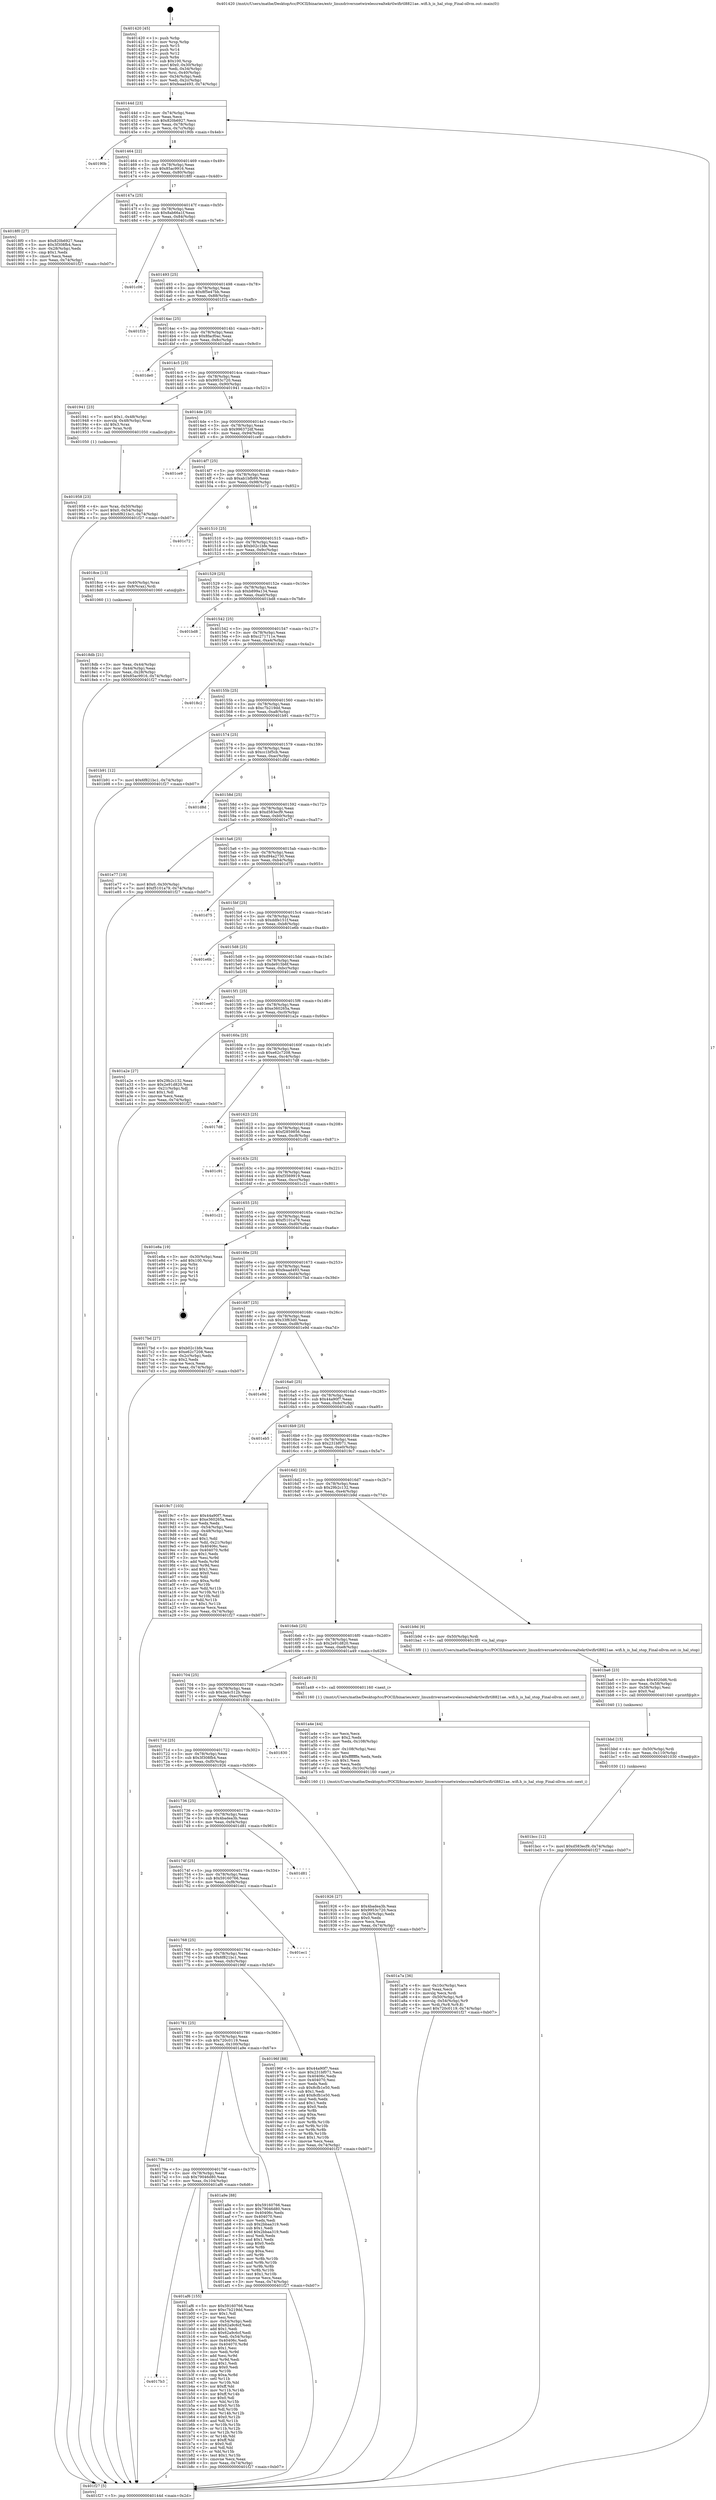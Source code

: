 digraph "0x401420" {
  label = "0x401420 (/mnt/c/Users/mathe/Desktop/tcc/POCII/binaries/extr_linuxdriversnetwirelessrealtekrtlwifirtl8821ae..wifi.h_is_hal_stop_Final-ollvm.out::main(0))"
  labelloc = "t"
  node[shape=record]

  Entry [label="",width=0.3,height=0.3,shape=circle,fillcolor=black,style=filled]
  "0x40144d" [label="{
     0x40144d [23]\l
     | [instrs]\l
     &nbsp;&nbsp;0x40144d \<+3\>: mov -0x74(%rbp),%eax\l
     &nbsp;&nbsp;0x401450 \<+2\>: mov %eax,%ecx\l
     &nbsp;&nbsp;0x401452 \<+6\>: sub $0x820b6927,%ecx\l
     &nbsp;&nbsp;0x401458 \<+3\>: mov %eax,-0x78(%rbp)\l
     &nbsp;&nbsp;0x40145b \<+3\>: mov %ecx,-0x7c(%rbp)\l
     &nbsp;&nbsp;0x40145e \<+6\>: je 000000000040190b \<main+0x4eb\>\l
  }"]
  "0x40190b" [label="{
     0x40190b\l
  }", style=dashed]
  "0x401464" [label="{
     0x401464 [22]\l
     | [instrs]\l
     &nbsp;&nbsp;0x401464 \<+5\>: jmp 0000000000401469 \<main+0x49\>\l
     &nbsp;&nbsp;0x401469 \<+3\>: mov -0x78(%rbp),%eax\l
     &nbsp;&nbsp;0x40146c \<+5\>: sub $0x85ac9916,%eax\l
     &nbsp;&nbsp;0x401471 \<+3\>: mov %eax,-0x80(%rbp)\l
     &nbsp;&nbsp;0x401474 \<+6\>: je 00000000004018f0 \<main+0x4d0\>\l
  }"]
  Exit [label="",width=0.3,height=0.3,shape=circle,fillcolor=black,style=filled,peripheries=2]
  "0x4018f0" [label="{
     0x4018f0 [27]\l
     | [instrs]\l
     &nbsp;&nbsp;0x4018f0 \<+5\>: mov $0x820b6927,%eax\l
     &nbsp;&nbsp;0x4018f5 \<+5\>: mov $0x3f308fb4,%ecx\l
     &nbsp;&nbsp;0x4018fa \<+3\>: mov -0x28(%rbp),%edx\l
     &nbsp;&nbsp;0x4018fd \<+3\>: cmp $0x1,%edx\l
     &nbsp;&nbsp;0x401900 \<+3\>: cmovl %ecx,%eax\l
     &nbsp;&nbsp;0x401903 \<+3\>: mov %eax,-0x74(%rbp)\l
     &nbsp;&nbsp;0x401906 \<+5\>: jmp 0000000000401f27 \<main+0xb07\>\l
  }"]
  "0x40147a" [label="{
     0x40147a [25]\l
     | [instrs]\l
     &nbsp;&nbsp;0x40147a \<+5\>: jmp 000000000040147f \<main+0x5f\>\l
     &nbsp;&nbsp;0x40147f \<+3\>: mov -0x78(%rbp),%eax\l
     &nbsp;&nbsp;0x401482 \<+5\>: sub $0x8ab66a1f,%eax\l
     &nbsp;&nbsp;0x401487 \<+6\>: mov %eax,-0x84(%rbp)\l
     &nbsp;&nbsp;0x40148d \<+6\>: je 0000000000401c06 \<main+0x7e6\>\l
  }"]
  "0x401bcc" [label="{
     0x401bcc [12]\l
     | [instrs]\l
     &nbsp;&nbsp;0x401bcc \<+7\>: movl $0xd583ecf9,-0x74(%rbp)\l
     &nbsp;&nbsp;0x401bd3 \<+5\>: jmp 0000000000401f27 \<main+0xb07\>\l
  }"]
  "0x401c06" [label="{
     0x401c06\l
  }", style=dashed]
  "0x401493" [label="{
     0x401493 [25]\l
     | [instrs]\l
     &nbsp;&nbsp;0x401493 \<+5\>: jmp 0000000000401498 \<main+0x78\>\l
     &nbsp;&nbsp;0x401498 \<+3\>: mov -0x78(%rbp),%eax\l
     &nbsp;&nbsp;0x40149b \<+5\>: sub $0x8f5e47bb,%eax\l
     &nbsp;&nbsp;0x4014a0 \<+6\>: mov %eax,-0x88(%rbp)\l
     &nbsp;&nbsp;0x4014a6 \<+6\>: je 0000000000401f1b \<main+0xafb\>\l
  }"]
  "0x401bbd" [label="{
     0x401bbd [15]\l
     | [instrs]\l
     &nbsp;&nbsp;0x401bbd \<+4\>: mov -0x50(%rbp),%rdi\l
     &nbsp;&nbsp;0x401bc1 \<+6\>: mov %eax,-0x110(%rbp)\l
     &nbsp;&nbsp;0x401bc7 \<+5\>: call 0000000000401030 \<free@plt\>\l
     | [calls]\l
     &nbsp;&nbsp;0x401030 \{1\} (unknown)\l
  }"]
  "0x401f1b" [label="{
     0x401f1b\l
  }", style=dashed]
  "0x4014ac" [label="{
     0x4014ac [25]\l
     | [instrs]\l
     &nbsp;&nbsp;0x4014ac \<+5\>: jmp 00000000004014b1 \<main+0x91\>\l
     &nbsp;&nbsp;0x4014b1 \<+3\>: mov -0x78(%rbp),%eax\l
     &nbsp;&nbsp;0x4014b4 \<+5\>: sub $0x8facf0ac,%eax\l
     &nbsp;&nbsp;0x4014b9 \<+6\>: mov %eax,-0x8c(%rbp)\l
     &nbsp;&nbsp;0x4014bf \<+6\>: je 0000000000401de0 \<main+0x9c0\>\l
  }"]
  "0x401ba6" [label="{
     0x401ba6 [23]\l
     | [instrs]\l
     &nbsp;&nbsp;0x401ba6 \<+10\>: movabs $0x4020d6,%rdi\l
     &nbsp;&nbsp;0x401bb0 \<+3\>: mov %eax,-0x58(%rbp)\l
     &nbsp;&nbsp;0x401bb3 \<+3\>: mov -0x58(%rbp),%esi\l
     &nbsp;&nbsp;0x401bb6 \<+2\>: mov $0x0,%al\l
     &nbsp;&nbsp;0x401bb8 \<+5\>: call 0000000000401040 \<printf@plt\>\l
     | [calls]\l
     &nbsp;&nbsp;0x401040 \{1\} (unknown)\l
  }"]
  "0x401de0" [label="{
     0x401de0\l
  }", style=dashed]
  "0x4014c5" [label="{
     0x4014c5 [25]\l
     | [instrs]\l
     &nbsp;&nbsp;0x4014c5 \<+5\>: jmp 00000000004014ca \<main+0xaa\>\l
     &nbsp;&nbsp;0x4014ca \<+3\>: mov -0x78(%rbp),%eax\l
     &nbsp;&nbsp;0x4014cd \<+5\>: sub $0x9953c720,%eax\l
     &nbsp;&nbsp;0x4014d2 \<+6\>: mov %eax,-0x90(%rbp)\l
     &nbsp;&nbsp;0x4014d8 \<+6\>: je 0000000000401941 \<main+0x521\>\l
  }"]
  "0x4017b3" [label="{
     0x4017b3\l
  }", style=dashed]
  "0x401941" [label="{
     0x401941 [23]\l
     | [instrs]\l
     &nbsp;&nbsp;0x401941 \<+7\>: movl $0x1,-0x48(%rbp)\l
     &nbsp;&nbsp;0x401948 \<+4\>: movslq -0x48(%rbp),%rax\l
     &nbsp;&nbsp;0x40194c \<+4\>: shl $0x3,%rax\l
     &nbsp;&nbsp;0x401950 \<+3\>: mov %rax,%rdi\l
     &nbsp;&nbsp;0x401953 \<+5\>: call 0000000000401050 \<malloc@plt\>\l
     | [calls]\l
     &nbsp;&nbsp;0x401050 \{1\} (unknown)\l
  }"]
  "0x4014de" [label="{
     0x4014de [25]\l
     | [instrs]\l
     &nbsp;&nbsp;0x4014de \<+5\>: jmp 00000000004014e3 \<main+0xc3\>\l
     &nbsp;&nbsp;0x4014e3 \<+3\>: mov -0x78(%rbp),%eax\l
     &nbsp;&nbsp;0x4014e6 \<+5\>: sub $0x996372df,%eax\l
     &nbsp;&nbsp;0x4014eb \<+6\>: mov %eax,-0x94(%rbp)\l
     &nbsp;&nbsp;0x4014f1 \<+6\>: je 0000000000401ce9 \<main+0x8c9\>\l
  }"]
  "0x401af6" [label="{
     0x401af6 [155]\l
     | [instrs]\l
     &nbsp;&nbsp;0x401af6 \<+5\>: mov $0x59160766,%eax\l
     &nbsp;&nbsp;0x401afb \<+5\>: mov $0xc7b219dd,%ecx\l
     &nbsp;&nbsp;0x401b00 \<+2\>: mov $0x1,%dl\l
     &nbsp;&nbsp;0x401b02 \<+2\>: xor %esi,%esi\l
     &nbsp;&nbsp;0x401b04 \<+3\>: mov -0x54(%rbp),%edi\l
     &nbsp;&nbsp;0x401b07 \<+6\>: add $0x62a9c6cf,%edi\l
     &nbsp;&nbsp;0x401b0d \<+3\>: add $0x1,%edi\l
     &nbsp;&nbsp;0x401b10 \<+6\>: sub $0x62a9c6cf,%edi\l
     &nbsp;&nbsp;0x401b16 \<+3\>: mov %edi,-0x54(%rbp)\l
     &nbsp;&nbsp;0x401b19 \<+7\>: mov 0x40406c,%edi\l
     &nbsp;&nbsp;0x401b20 \<+8\>: mov 0x404070,%r8d\l
     &nbsp;&nbsp;0x401b28 \<+3\>: sub $0x1,%esi\l
     &nbsp;&nbsp;0x401b2b \<+3\>: mov %edi,%r9d\l
     &nbsp;&nbsp;0x401b2e \<+3\>: add %esi,%r9d\l
     &nbsp;&nbsp;0x401b31 \<+4\>: imul %r9d,%edi\l
     &nbsp;&nbsp;0x401b35 \<+3\>: and $0x1,%edi\l
     &nbsp;&nbsp;0x401b38 \<+3\>: cmp $0x0,%edi\l
     &nbsp;&nbsp;0x401b3b \<+4\>: sete %r10b\l
     &nbsp;&nbsp;0x401b3f \<+4\>: cmp $0xa,%r8d\l
     &nbsp;&nbsp;0x401b43 \<+4\>: setl %r11b\l
     &nbsp;&nbsp;0x401b47 \<+3\>: mov %r10b,%bl\l
     &nbsp;&nbsp;0x401b4a \<+3\>: xor $0xff,%bl\l
     &nbsp;&nbsp;0x401b4d \<+3\>: mov %r11b,%r14b\l
     &nbsp;&nbsp;0x401b50 \<+4\>: xor $0xff,%r14b\l
     &nbsp;&nbsp;0x401b54 \<+3\>: xor $0x0,%dl\l
     &nbsp;&nbsp;0x401b57 \<+3\>: mov %bl,%r15b\l
     &nbsp;&nbsp;0x401b5a \<+4\>: and $0x0,%r15b\l
     &nbsp;&nbsp;0x401b5e \<+3\>: and %dl,%r10b\l
     &nbsp;&nbsp;0x401b61 \<+3\>: mov %r14b,%r12b\l
     &nbsp;&nbsp;0x401b64 \<+4\>: and $0x0,%r12b\l
     &nbsp;&nbsp;0x401b68 \<+3\>: and %dl,%r11b\l
     &nbsp;&nbsp;0x401b6b \<+3\>: or %r10b,%r15b\l
     &nbsp;&nbsp;0x401b6e \<+3\>: or %r11b,%r12b\l
     &nbsp;&nbsp;0x401b71 \<+3\>: xor %r12b,%r15b\l
     &nbsp;&nbsp;0x401b74 \<+3\>: or %r14b,%bl\l
     &nbsp;&nbsp;0x401b77 \<+3\>: xor $0xff,%bl\l
     &nbsp;&nbsp;0x401b7a \<+3\>: or $0x0,%dl\l
     &nbsp;&nbsp;0x401b7d \<+2\>: and %dl,%bl\l
     &nbsp;&nbsp;0x401b7f \<+3\>: or %bl,%r15b\l
     &nbsp;&nbsp;0x401b82 \<+4\>: test $0x1,%r15b\l
     &nbsp;&nbsp;0x401b86 \<+3\>: cmovne %ecx,%eax\l
     &nbsp;&nbsp;0x401b89 \<+3\>: mov %eax,-0x74(%rbp)\l
     &nbsp;&nbsp;0x401b8c \<+5\>: jmp 0000000000401f27 \<main+0xb07\>\l
  }"]
  "0x401ce9" [label="{
     0x401ce9\l
  }", style=dashed]
  "0x4014f7" [label="{
     0x4014f7 [25]\l
     | [instrs]\l
     &nbsp;&nbsp;0x4014f7 \<+5\>: jmp 00000000004014fc \<main+0xdc\>\l
     &nbsp;&nbsp;0x4014fc \<+3\>: mov -0x78(%rbp),%eax\l
     &nbsp;&nbsp;0x4014ff \<+5\>: sub $0xab1bfb99,%eax\l
     &nbsp;&nbsp;0x401504 \<+6\>: mov %eax,-0x98(%rbp)\l
     &nbsp;&nbsp;0x40150a \<+6\>: je 0000000000401c72 \<main+0x852\>\l
  }"]
  "0x40179a" [label="{
     0x40179a [25]\l
     | [instrs]\l
     &nbsp;&nbsp;0x40179a \<+5\>: jmp 000000000040179f \<main+0x37f\>\l
     &nbsp;&nbsp;0x40179f \<+3\>: mov -0x78(%rbp),%eax\l
     &nbsp;&nbsp;0x4017a2 \<+5\>: sub $0x79046d80,%eax\l
     &nbsp;&nbsp;0x4017a7 \<+6\>: mov %eax,-0x104(%rbp)\l
     &nbsp;&nbsp;0x4017ad \<+6\>: je 0000000000401af6 \<main+0x6d6\>\l
  }"]
  "0x401c72" [label="{
     0x401c72\l
  }", style=dashed]
  "0x401510" [label="{
     0x401510 [25]\l
     | [instrs]\l
     &nbsp;&nbsp;0x401510 \<+5\>: jmp 0000000000401515 \<main+0xf5\>\l
     &nbsp;&nbsp;0x401515 \<+3\>: mov -0x78(%rbp),%eax\l
     &nbsp;&nbsp;0x401518 \<+5\>: sub $0xb02c1bfe,%eax\l
     &nbsp;&nbsp;0x40151d \<+6\>: mov %eax,-0x9c(%rbp)\l
     &nbsp;&nbsp;0x401523 \<+6\>: je 00000000004018ce \<main+0x4ae\>\l
  }"]
  "0x401a9e" [label="{
     0x401a9e [88]\l
     | [instrs]\l
     &nbsp;&nbsp;0x401a9e \<+5\>: mov $0x59160766,%eax\l
     &nbsp;&nbsp;0x401aa3 \<+5\>: mov $0x79046d80,%ecx\l
     &nbsp;&nbsp;0x401aa8 \<+7\>: mov 0x40406c,%edx\l
     &nbsp;&nbsp;0x401aaf \<+7\>: mov 0x404070,%esi\l
     &nbsp;&nbsp;0x401ab6 \<+2\>: mov %edx,%edi\l
     &nbsp;&nbsp;0x401ab8 \<+6\>: sub $0x2bbaa319,%edi\l
     &nbsp;&nbsp;0x401abe \<+3\>: sub $0x1,%edi\l
     &nbsp;&nbsp;0x401ac1 \<+6\>: add $0x2bbaa319,%edi\l
     &nbsp;&nbsp;0x401ac7 \<+3\>: imul %edi,%edx\l
     &nbsp;&nbsp;0x401aca \<+3\>: and $0x1,%edx\l
     &nbsp;&nbsp;0x401acd \<+3\>: cmp $0x0,%edx\l
     &nbsp;&nbsp;0x401ad0 \<+4\>: sete %r8b\l
     &nbsp;&nbsp;0x401ad4 \<+3\>: cmp $0xa,%esi\l
     &nbsp;&nbsp;0x401ad7 \<+4\>: setl %r9b\l
     &nbsp;&nbsp;0x401adb \<+3\>: mov %r8b,%r10b\l
     &nbsp;&nbsp;0x401ade \<+3\>: and %r9b,%r10b\l
     &nbsp;&nbsp;0x401ae1 \<+3\>: xor %r9b,%r8b\l
     &nbsp;&nbsp;0x401ae4 \<+3\>: or %r8b,%r10b\l
     &nbsp;&nbsp;0x401ae7 \<+4\>: test $0x1,%r10b\l
     &nbsp;&nbsp;0x401aeb \<+3\>: cmovne %ecx,%eax\l
     &nbsp;&nbsp;0x401aee \<+3\>: mov %eax,-0x74(%rbp)\l
     &nbsp;&nbsp;0x401af1 \<+5\>: jmp 0000000000401f27 \<main+0xb07\>\l
  }"]
  "0x4018ce" [label="{
     0x4018ce [13]\l
     | [instrs]\l
     &nbsp;&nbsp;0x4018ce \<+4\>: mov -0x40(%rbp),%rax\l
     &nbsp;&nbsp;0x4018d2 \<+4\>: mov 0x8(%rax),%rdi\l
     &nbsp;&nbsp;0x4018d6 \<+5\>: call 0000000000401060 \<atoi@plt\>\l
     | [calls]\l
     &nbsp;&nbsp;0x401060 \{1\} (unknown)\l
  }"]
  "0x401529" [label="{
     0x401529 [25]\l
     | [instrs]\l
     &nbsp;&nbsp;0x401529 \<+5\>: jmp 000000000040152e \<main+0x10e\>\l
     &nbsp;&nbsp;0x40152e \<+3\>: mov -0x78(%rbp),%eax\l
     &nbsp;&nbsp;0x401531 \<+5\>: sub $0xb899a134,%eax\l
     &nbsp;&nbsp;0x401536 \<+6\>: mov %eax,-0xa0(%rbp)\l
     &nbsp;&nbsp;0x40153c \<+6\>: je 0000000000401bd8 \<main+0x7b8\>\l
  }"]
  "0x401a7a" [label="{
     0x401a7a [36]\l
     | [instrs]\l
     &nbsp;&nbsp;0x401a7a \<+6\>: mov -0x10c(%rbp),%ecx\l
     &nbsp;&nbsp;0x401a80 \<+3\>: imul %eax,%ecx\l
     &nbsp;&nbsp;0x401a83 \<+3\>: movslq %ecx,%rdi\l
     &nbsp;&nbsp;0x401a86 \<+4\>: mov -0x50(%rbp),%r8\l
     &nbsp;&nbsp;0x401a8a \<+4\>: movslq -0x54(%rbp),%r9\l
     &nbsp;&nbsp;0x401a8e \<+4\>: mov %rdi,(%r8,%r9,8)\l
     &nbsp;&nbsp;0x401a92 \<+7\>: movl $0x720c0119,-0x74(%rbp)\l
     &nbsp;&nbsp;0x401a99 \<+5\>: jmp 0000000000401f27 \<main+0xb07\>\l
  }"]
  "0x401bd8" [label="{
     0x401bd8\l
  }", style=dashed]
  "0x401542" [label="{
     0x401542 [25]\l
     | [instrs]\l
     &nbsp;&nbsp;0x401542 \<+5\>: jmp 0000000000401547 \<main+0x127\>\l
     &nbsp;&nbsp;0x401547 \<+3\>: mov -0x78(%rbp),%eax\l
     &nbsp;&nbsp;0x40154a \<+5\>: sub $0xc271711e,%eax\l
     &nbsp;&nbsp;0x40154f \<+6\>: mov %eax,-0xa4(%rbp)\l
     &nbsp;&nbsp;0x401555 \<+6\>: je 00000000004018c2 \<main+0x4a2\>\l
  }"]
  "0x401a4e" [label="{
     0x401a4e [44]\l
     | [instrs]\l
     &nbsp;&nbsp;0x401a4e \<+2\>: xor %ecx,%ecx\l
     &nbsp;&nbsp;0x401a50 \<+5\>: mov $0x2,%edx\l
     &nbsp;&nbsp;0x401a55 \<+6\>: mov %edx,-0x108(%rbp)\l
     &nbsp;&nbsp;0x401a5b \<+1\>: cltd\l
     &nbsp;&nbsp;0x401a5c \<+6\>: mov -0x108(%rbp),%esi\l
     &nbsp;&nbsp;0x401a62 \<+2\>: idiv %esi\l
     &nbsp;&nbsp;0x401a64 \<+6\>: imul $0xfffffffe,%edx,%edx\l
     &nbsp;&nbsp;0x401a6a \<+3\>: sub $0x1,%ecx\l
     &nbsp;&nbsp;0x401a6d \<+2\>: sub %ecx,%edx\l
     &nbsp;&nbsp;0x401a6f \<+6\>: mov %edx,-0x10c(%rbp)\l
     &nbsp;&nbsp;0x401a75 \<+5\>: call 0000000000401160 \<next_i\>\l
     | [calls]\l
     &nbsp;&nbsp;0x401160 \{1\} (/mnt/c/Users/mathe/Desktop/tcc/POCII/binaries/extr_linuxdriversnetwirelessrealtekrtlwifirtl8821ae..wifi.h_is_hal_stop_Final-ollvm.out::next_i)\l
  }"]
  "0x4018c2" [label="{
     0x4018c2\l
  }", style=dashed]
  "0x40155b" [label="{
     0x40155b [25]\l
     | [instrs]\l
     &nbsp;&nbsp;0x40155b \<+5\>: jmp 0000000000401560 \<main+0x140\>\l
     &nbsp;&nbsp;0x401560 \<+3\>: mov -0x78(%rbp),%eax\l
     &nbsp;&nbsp;0x401563 \<+5\>: sub $0xc7b219dd,%eax\l
     &nbsp;&nbsp;0x401568 \<+6\>: mov %eax,-0xa8(%rbp)\l
     &nbsp;&nbsp;0x40156e \<+6\>: je 0000000000401b91 \<main+0x771\>\l
  }"]
  "0x401781" [label="{
     0x401781 [25]\l
     | [instrs]\l
     &nbsp;&nbsp;0x401781 \<+5\>: jmp 0000000000401786 \<main+0x366\>\l
     &nbsp;&nbsp;0x401786 \<+3\>: mov -0x78(%rbp),%eax\l
     &nbsp;&nbsp;0x401789 \<+5\>: sub $0x720c0119,%eax\l
     &nbsp;&nbsp;0x40178e \<+6\>: mov %eax,-0x100(%rbp)\l
     &nbsp;&nbsp;0x401794 \<+6\>: je 0000000000401a9e \<main+0x67e\>\l
  }"]
  "0x401b91" [label="{
     0x401b91 [12]\l
     | [instrs]\l
     &nbsp;&nbsp;0x401b91 \<+7\>: movl $0x6f821bc1,-0x74(%rbp)\l
     &nbsp;&nbsp;0x401b98 \<+5\>: jmp 0000000000401f27 \<main+0xb07\>\l
  }"]
  "0x401574" [label="{
     0x401574 [25]\l
     | [instrs]\l
     &nbsp;&nbsp;0x401574 \<+5\>: jmp 0000000000401579 \<main+0x159\>\l
     &nbsp;&nbsp;0x401579 \<+3\>: mov -0x78(%rbp),%eax\l
     &nbsp;&nbsp;0x40157c \<+5\>: sub $0xcc1bf5cb,%eax\l
     &nbsp;&nbsp;0x401581 \<+6\>: mov %eax,-0xac(%rbp)\l
     &nbsp;&nbsp;0x401587 \<+6\>: je 0000000000401d8d \<main+0x96d\>\l
  }"]
  "0x40196f" [label="{
     0x40196f [88]\l
     | [instrs]\l
     &nbsp;&nbsp;0x40196f \<+5\>: mov $0x44a90f7,%eax\l
     &nbsp;&nbsp;0x401974 \<+5\>: mov $0x231bf071,%ecx\l
     &nbsp;&nbsp;0x401979 \<+7\>: mov 0x40406c,%edx\l
     &nbsp;&nbsp;0x401980 \<+7\>: mov 0x404070,%esi\l
     &nbsp;&nbsp;0x401987 \<+2\>: mov %edx,%edi\l
     &nbsp;&nbsp;0x401989 \<+6\>: sub $0x8cfb1e50,%edi\l
     &nbsp;&nbsp;0x40198f \<+3\>: sub $0x1,%edi\l
     &nbsp;&nbsp;0x401992 \<+6\>: add $0x8cfb1e50,%edi\l
     &nbsp;&nbsp;0x401998 \<+3\>: imul %edi,%edx\l
     &nbsp;&nbsp;0x40199b \<+3\>: and $0x1,%edx\l
     &nbsp;&nbsp;0x40199e \<+3\>: cmp $0x0,%edx\l
     &nbsp;&nbsp;0x4019a1 \<+4\>: sete %r8b\l
     &nbsp;&nbsp;0x4019a5 \<+3\>: cmp $0xa,%esi\l
     &nbsp;&nbsp;0x4019a8 \<+4\>: setl %r9b\l
     &nbsp;&nbsp;0x4019ac \<+3\>: mov %r8b,%r10b\l
     &nbsp;&nbsp;0x4019af \<+3\>: and %r9b,%r10b\l
     &nbsp;&nbsp;0x4019b2 \<+3\>: xor %r9b,%r8b\l
     &nbsp;&nbsp;0x4019b5 \<+3\>: or %r8b,%r10b\l
     &nbsp;&nbsp;0x4019b8 \<+4\>: test $0x1,%r10b\l
     &nbsp;&nbsp;0x4019bc \<+3\>: cmovne %ecx,%eax\l
     &nbsp;&nbsp;0x4019bf \<+3\>: mov %eax,-0x74(%rbp)\l
     &nbsp;&nbsp;0x4019c2 \<+5\>: jmp 0000000000401f27 \<main+0xb07\>\l
  }"]
  "0x401d8d" [label="{
     0x401d8d\l
  }", style=dashed]
  "0x40158d" [label="{
     0x40158d [25]\l
     | [instrs]\l
     &nbsp;&nbsp;0x40158d \<+5\>: jmp 0000000000401592 \<main+0x172\>\l
     &nbsp;&nbsp;0x401592 \<+3\>: mov -0x78(%rbp),%eax\l
     &nbsp;&nbsp;0x401595 \<+5\>: sub $0xd583ecf9,%eax\l
     &nbsp;&nbsp;0x40159a \<+6\>: mov %eax,-0xb0(%rbp)\l
     &nbsp;&nbsp;0x4015a0 \<+6\>: je 0000000000401e77 \<main+0xa57\>\l
  }"]
  "0x401768" [label="{
     0x401768 [25]\l
     | [instrs]\l
     &nbsp;&nbsp;0x401768 \<+5\>: jmp 000000000040176d \<main+0x34d\>\l
     &nbsp;&nbsp;0x40176d \<+3\>: mov -0x78(%rbp),%eax\l
     &nbsp;&nbsp;0x401770 \<+5\>: sub $0x6f821bc1,%eax\l
     &nbsp;&nbsp;0x401775 \<+6\>: mov %eax,-0xfc(%rbp)\l
     &nbsp;&nbsp;0x40177b \<+6\>: je 000000000040196f \<main+0x54f\>\l
  }"]
  "0x401e77" [label="{
     0x401e77 [19]\l
     | [instrs]\l
     &nbsp;&nbsp;0x401e77 \<+7\>: movl $0x0,-0x30(%rbp)\l
     &nbsp;&nbsp;0x401e7e \<+7\>: movl $0xf5101a79,-0x74(%rbp)\l
     &nbsp;&nbsp;0x401e85 \<+5\>: jmp 0000000000401f27 \<main+0xb07\>\l
  }"]
  "0x4015a6" [label="{
     0x4015a6 [25]\l
     | [instrs]\l
     &nbsp;&nbsp;0x4015a6 \<+5\>: jmp 00000000004015ab \<main+0x18b\>\l
     &nbsp;&nbsp;0x4015ab \<+3\>: mov -0x78(%rbp),%eax\l
     &nbsp;&nbsp;0x4015ae \<+5\>: sub $0xd94a2730,%eax\l
     &nbsp;&nbsp;0x4015b3 \<+6\>: mov %eax,-0xb4(%rbp)\l
     &nbsp;&nbsp;0x4015b9 \<+6\>: je 0000000000401d75 \<main+0x955\>\l
  }"]
  "0x401ec1" [label="{
     0x401ec1\l
  }", style=dashed]
  "0x401d75" [label="{
     0x401d75\l
  }", style=dashed]
  "0x4015bf" [label="{
     0x4015bf [25]\l
     | [instrs]\l
     &nbsp;&nbsp;0x4015bf \<+5\>: jmp 00000000004015c4 \<main+0x1a4\>\l
     &nbsp;&nbsp;0x4015c4 \<+3\>: mov -0x78(%rbp),%eax\l
     &nbsp;&nbsp;0x4015c7 \<+5\>: sub $0xddfe151f,%eax\l
     &nbsp;&nbsp;0x4015cc \<+6\>: mov %eax,-0xb8(%rbp)\l
     &nbsp;&nbsp;0x4015d2 \<+6\>: je 0000000000401e6b \<main+0xa4b\>\l
  }"]
  "0x40174f" [label="{
     0x40174f [25]\l
     | [instrs]\l
     &nbsp;&nbsp;0x40174f \<+5\>: jmp 0000000000401754 \<main+0x334\>\l
     &nbsp;&nbsp;0x401754 \<+3\>: mov -0x78(%rbp),%eax\l
     &nbsp;&nbsp;0x401757 \<+5\>: sub $0x59160766,%eax\l
     &nbsp;&nbsp;0x40175c \<+6\>: mov %eax,-0xf8(%rbp)\l
     &nbsp;&nbsp;0x401762 \<+6\>: je 0000000000401ec1 \<main+0xaa1\>\l
  }"]
  "0x401e6b" [label="{
     0x401e6b\l
  }", style=dashed]
  "0x4015d8" [label="{
     0x4015d8 [25]\l
     | [instrs]\l
     &nbsp;&nbsp;0x4015d8 \<+5\>: jmp 00000000004015dd \<main+0x1bd\>\l
     &nbsp;&nbsp;0x4015dd \<+3\>: mov -0x78(%rbp),%eax\l
     &nbsp;&nbsp;0x4015e0 \<+5\>: sub $0xde915b6f,%eax\l
     &nbsp;&nbsp;0x4015e5 \<+6\>: mov %eax,-0xbc(%rbp)\l
     &nbsp;&nbsp;0x4015eb \<+6\>: je 0000000000401ee0 \<main+0xac0\>\l
  }"]
  "0x401d81" [label="{
     0x401d81\l
  }", style=dashed]
  "0x401ee0" [label="{
     0x401ee0\l
  }", style=dashed]
  "0x4015f1" [label="{
     0x4015f1 [25]\l
     | [instrs]\l
     &nbsp;&nbsp;0x4015f1 \<+5\>: jmp 00000000004015f6 \<main+0x1d6\>\l
     &nbsp;&nbsp;0x4015f6 \<+3\>: mov -0x78(%rbp),%eax\l
     &nbsp;&nbsp;0x4015f9 \<+5\>: sub $0xe360265a,%eax\l
     &nbsp;&nbsp;0x4015fe \<+6\>: mov %eax,-0xc0(%rbp)\l
     &nbsp;&nbsp;0x401604 \<+6\>: je 0000000000401a2e \<main+0x60e\>\l
  }"]
  "0x401958" [label="{
     0x401958 [23]\l
     | [instrs]\l
     &nbsp;&nbsp;0x401958 \<+4\>: mov %rax,-0x50(%rbp)\l
     &nbsp;&nbsp;0x40195c \<+7\>: movl $0x0,-0x54(%rbp)\l
     &nbsp;&nbsp;0x401963 \<+7\>: movl $0x6f821bc1,-0x74(%rbp)\l
     &nbsp;&nbsp;0x40196a \<+5\>: jmp 0000000000401f27 \<main+0xb07\>\l
  }"]
  "0x401a2e" [label="{
     0x401a2e [27]\l
     | [instrs]\l
     &nbsp;&nbsp;0x401a2e \<+5\>: mov $0x29b2c132,%eax\l
     &nbsp;&nbsp;0x401a33 \<+5\>: mov $0x2e91d820,%ecx\l
     &nbsp;&nbsp;0x401a38 \<+3\>: mov -0x21(%rbp),%dl\l
     &nbsp;&nbsp;0x401a3b \<+3\>: test $0x1,%dl\l
     &nbsp;&nbsp;0x401a3e \<+3\>: cmovne %ecx,%eax\l
     &nbsp;&nbsp;0x401a41 \<+3\>: mov %eax,-0x74(%rbp)\l
     &nbsp;&nbsp;0x401a44 \<+5\>: jmp 0000000000401f27 \<main+0xb07\>\l
  }"]
  "0x40160a" [label="{
     0x40160a [25]\l
     | [instrs]\l
     &nbsp;&nbsp;0x40160a \<+5\>: jmp 000000000040160f \<main+0x1ef\>\l
     &nbsp;&nbsp;0x40160f \<+3\>: mov -0x78(%rbp),%eax\l
     &nbsp;&nbsp;0x401612 \<+5\>: sub $0xe62c7208,%eax\l
     &nbsp;&nbsp;0x401617 \<+6\>: mov %eax,-0xc4(%rbp)\l
     &nbsp;&nbsp;0x40161d \<+6\>: je 00000000004017d8 \<main+0x3b8\>\l
  }"]
  "0x401736" [label="{
     0x401736 [25]\l
     | [instrs]\l
     &nbsp;&nbsp;0x401736 \<+5\>: jmp 000000000040173b \<main+0x31b\>\l
     &nbsp;&nbsp;0x40173b \<+3\>: mov -0x78(%rbp),%eax\l
     &nbsp;&nbsp;0x40173e \<+5\>: sub $0x4badea3b,%eax\l
     &nbsp;&nbsp;0x401743 \<+6\>: mov %eax,-0xf4(%rbp)\l
     &nbsp;&nbsp;0x401749 \<+6\>: je 0000000000401d81 \<main+0x961\>\l
  }"]
  "0x4017d8" [label="{
     0x4017d8\l
  }", style=dashed]
  "0x401623" [label="{
     0x401623 [25]\l
     | [instrs]\l
     &nbsp;&nbsp;0x401623 \<+5\>: jmp 0000000000401628 \<main+0x208\>\l
     &nbsp;&nbsp;0x401628 \<+3\>: mov -0x78(%rbp),%eax\l
     &nbsp;&nbsp;0x40162b \<+5\>: sub $0xf2859856,%eax\l
     &nbsp;&nbsp;0x401630 \<+6\>: mov %eax,-0xc8(%rbp)\l
     &nbsp;&nbsp;0x401636 \<+6\>: je 0000000000401c91 \<main+0x871\>\l
  }"]
  "0x401926" [label="{
     0x401926 [27]\l
     | [instrs]\l
     &nbsp;&nbsp;0x401926 \<+5\>: mov $0x4badea3b,%eax\l
     &nbsp;&nbsp;0x40192b \<+5\>: mov $0x9953c720,%ecx\l
     &nbsp;&nbsp;0x401930 \<+3\>: mov -0x28(%rbp),%edx\l
     &nbsp;&nbsp;0x401933 \<+3\>: cmp $0x0,%edx\l
     &nbsp;&nbsp;0x401936 \<+3\>: cmove %ecx,%eax\l
     &nbsp;&nbsp;0x401939 \<+3\>: mov %eax,-0x74(%rbp)\l
     &nbsp;&nbsp;0x40193c \<+5\>: jmp 0000000000401f27 \<main+0xb07\>\l
  }"]
  "0x401c91" [label="{
     0x401c91\l
  }", style=dashed]
  "0x40163c" [label="{
     0x40163c [25]\l
     | [instrs]\l
     &nbsp;&nbsp;0x40163c \<+5\>: jmp 0000000000401641 \<main+0x221\>\l
     &nbsp;&nbsp;0x401641 \<+3\>: mov -0x78(%rbp),%eax\l
     &nbsp;&nbsp;0x401644 \<+5\>: sub $0xf3569919,%eax\l
     &nbsp;&nbsp;0x401649 \<+6\>: mov %eax,-0xcc(%rbp)\l
     &nbsp;&nbsp;0x40164f \<+6\>: je 0000000000401c21 \<main+0x801\>\l
  }"]
  "0x40171d" [label="{
     0x40171d [25]\l
     | [instrs]\l
     &nbsp;&nbsp;0x40171d \<+5\>: jmp 0000000000401722 \<main+0x302\>\l
     &nbsp;&nbsp;0x401722 \<+3\>: mov -0x78(%rbp),%eax\l
     &nbsp;&nbsp;0x401725 \<+5\>: sub $0x3f308fb4,%eax\l
     &nbsp;&nbsp;0x40172a \<+6\>: mov %eax,-0xf0(%rbp)\l
     &nbsp;&nbsp;0x401730 \<+6\>: je 0000000000401926 \<main+0x506\>\l
  }"]
  "0x401c21" [label="{
     0x401c21\l
  }", style=dashed]
  "0x401655" [label="{
     0x401655 [25]\l
     | [instrs]\l
     &nbsp;&nbsp;0x401655 \<+5\>: jmp 000000000040165a \<main+0x23a\>\l
     &nbsp;&nbsp;0x40165a \<+3\>: mov -0x78(%rbp),%eax\l
     &nbsp;&nbsp;0x40165d \<+5\>: sub $0xf5101a79,%eax\l
     &nbsp;&nbsp;0x401662 \<+6\>: mov %eax,-0xd0(%rbp)\l
     &nbsp;&nbsp;0x401668 \<+6\>: je 0000000000401e8a \<main+0xa6a\>\l
  }"]
  "0x401830" [label="{
     0x401830\l
  }", style=dashed]
  "0x401e8a" [label="{
     0x401e8a [19]\l
     | [instrs]\l
     &nbsp;&nbsp;0x401e8a \<+3\>: mov -0x30(%rbp),%eax\l
     &nbsp;&nbsp;0x401e8d \<+7\>: add $0x100,%rsp\l
     &nbsp;&nbsp;0x401e94 \<+1\>: pop %rbx\l
     &nbsp;&nbsp;0x401e95 \<+2\>: pop %r12\l
     &nbsp;&nbsp;0x401e97 \<+2\>: pop %r14\l
     &nbsp;&nbsp;0x401e99 \<+2\>: pop %r15\l
     &nbsp;&nbsp;0x401e9b \<+1\>: pop %rbp\l
     &nbsp;&nbsp;0x401e9c \<+1\>: ret\l
  }"]
  "0x40166e" [label="{
     0x40166e [25]\l
     | [instrs]\l
     &nbsp;&nbsp;0x40166e \<+5\>: jmp 0000000000401673 \<main+0x253\>\l
     &nbsp;&nbsp;0x401673 \<+3\>: mov -0x78(%rbp),%eax\l
     &nbsp;&nbsp;0x401676 \<+5\>: sub $0xfeaad493,%eax\l
     &nbsp;&nbsp;0x40167b \<+6\>: mov %eax,-0xd4(%rbp)\l
     &nbsp;&nbsp;0x401681 \<+6\>: je 00000000004017bd \<main+0x39d\>\l
  }"]
  "0x401704" [label="{
     0x401704 [25]\l
     | [instrs]\l
     &nbsp;&nbsp;0x401704 \<+5\>: jmp 0000000000401709 \<main+0x2e9\>\l
     &nbsp;&nbsp;0x401709 \<+3\>: mov -0x78(%rbp),%eax\l
     &nbsp;&nbsp;0x40170c \<+5\>: sub $0x3a4c512b,%eax\l
     &nbsp;&nbsp;0x401711 \<+6\>: mov %eax,-0xec(%rbp)\l
     &nbsp;&nbsp;0x401717 \<+6\>: je 0000000000401830 \<main+0x410\>\l
  }"]
  "0x4017bd" [label="{
     0x4017bd [27]\l
     | [instrs]\l
     &nbsp;&nbsp;0x4017bd \<+5\>: mov $0xb02c1bfe,%eax\l
     &nbsp;&nbsp;0x4017c2 \<+5\>: mov $0xe62c7208,%ecx\l
     &nbsp;&nbsp;0x4017c7 \<+3\>: mov -0x2c(%rbp),%edx\l
     &nbsp;&nbsp;0x4017ca \<+3\>: cmp $0x2,%edx\l
     &nbsp;&nbsp;0x4017cd \<+3\>: cmovne %ecx,%eax\l
     &nbsp;&nbsp;0x4017d0 \<+3\>: mov %eax,-0x74(%rbp)\l
     &nbsp;&nbsp;0x4017d3 \<+5\>: jmp 0000000000401f27 \<main+0xb07\>\l
  }"]
  "0x401687" [label="{
     0x401687 [25]\l
     | [instrs]\l
     &nbsp;&nbsp;0x401687 \<+5\>: jmp 000000000040168c \<main+0x26c\>\l
     &nbsp;&nbsp;0x40168c \<+3\>: mov -0x78(%rbp),%eax\l
     &nbsp;&nbsp;0x40168f \<+5\>: sub $0x33f63d0,%eax\l
     &nbsp;&nbsp;0x401694 \<+6\>: mov %eax,-0xd8(%rbp)\l
     &nbsp;&nbsp;0x40169a \<+6\>: je 0000000000401e9d \<main+0xa7d\>\l
  }"]
  "0x401f27" [label="{
     0x401f27 [5]\l
     | [instrs]\l
     &nbsp;&nbsp;0x401f27 \<+5\>: jmp 000000000040144d \<main+0x2d\>\l
  }"]
  "0x401420" [label="{
     0x401420 [45]\l
     | [instrs]\l
     &nbsp;&nbsp;0x401420 \<+1\>: push %rbp\l
     &nbsp;&nbsp;0x401421 \<+3\>: mov %rsp,%rbp\l
     &nbsp;&nbsp;0x401424 \<+2\>: push %r15\l
     &nbsp;&nbsp;0x401426 \<+2\>: push %r14\l
     &nbsp;&nbsp;0x401428 \<+2\>: push %r12\l
     &nbsp;&nbsp;0x40142a \<+1\>: push %rbx\l
     &nbsp;&nbsp;0x40142b \<+7\>: sub $0x100,%rsp\l
     &nbsp;&nbsp;0x401432 \<+7\>: movl $0x0,-0x30(%rbp)\l
     &nbsp;&nbsp;0x401439 \<+3\>: mov %edi,-0x34(%rbp)\l
     &nbsp;&nbsp;0x40143c \<+4\>: mov %rsi,-0x40(%rbp)\l
     &nbsp;&nbsp;0x401440 \<+3\>: mov -0x34(%rbp),%edi\l
     &nbsp;&nbsp;0x401443 \<+3\>: mov %edi,-0x2c(%rbp)\l
     &nbsp;&nbsp;0x401446 \<+7\>: movl $0xfeaad493,-0x74(%rbp)\l
  }"]
  "0x4018db" [label="{
     0x4018db [21]\l
     | [instrs]\l
     &nbsp;&nbsp;0x4018db \<+3\>: mov %eax,-0x44(%rbp)\l
     &nbsp;&nbsp;0x4018de \<+3\>: mov -0x44(%rbp),%eax\l
     &nbsp;&nbsp;0x4018e1 \<+3\>: mov %eax,-0x28(%rbp)\l
     &nbsp;&nbsp;0x4018e4 \<+7\>: movl $0x85ac9916,-0x74(%rbp)\l
     &nbsp;&nbsp;0x4018eb \<+5\>: jmp 0000000000401f27 \<main+0xb07\>\l
  }"]
  "0x401a49" [label="{
     0x401a49 [5]\l
     | [instrs]\l
     &nbsp;&nbsp;0x401a49 \<+5\>: call 0000000000401160 \<next_i\>\l
     | [calls]\l
     &nbsp;&nbsp;0x401160 \{1\} (/mnt/c/Users/mathe/Desktop/tcc/POCII/binaries/extr_linuxdriversnetwirelessrealtekrtlwifirtl8821ae..wifi.h_is_hal_stop_Final-ollvm.out::next_i)\l
  }"]
  "0x401e9d" [label="{
     0x401e9d\l
  }", style=dashed]
  "0x4016a0" [label="{
     0x4016a0 [25]\l
     | [instrs]\l
     &nbsp;&nbsp;0x4016a0 \<+5\>: jmp 00000000004016a5 \<main+0x285\>\l
     &nbsp;&nbsp;0x4016a5 \<+3\>: mov -0x78(%rbp),%eax\l
     &nbsp;&nbsp;0x4016a8 \<+5\>: sub $0x44a90f7,%eax\l
     &nbsp;&nbsp;0x4016ad \<+6\>: mov %eax,-0xdc(%rbp)\l
     &nbsp;&nbsp;0x4016b3 \<+6\>: je 0000000000401eb5 \<main+0xa95\>\l
  }"]
  "0x4016eb" [label="{
     0x4016eb [25]\l
     | [instrs]\l
     &nbsp;&nbsp;0x4016eb \<+5\>: jmp 00000000004016f0 \<main+0x2d0\>\l
     &nbsp;&nbsp;0x4016f0 \<+3\>: mov -0x78(%rbp),%eax\l
     &nbsp;&nbsp;0x4016f3 \<+5\>: sub $0x2e91d820,%eax\l
     &nbsp;&nbsp;0x4016f8 \<+6\>: mov %eax,-0xe8(%rbp)\l
     &nbsp;&nbsp;0x4016fe \<+6\>: je 0000000000401a49 \<main+0x629\>\l
  }"]
  "0x401eb5" [label="{
     0x401eb5\l
  }", style=dashed]
  "0x4016b9" [label="{
     0x4016b9 [25]\l
     | [instrs]\l
     &nbsp;&nbsp;0x4016b9 \<+5\>: jmp 00000000004016be \<main+0x29e\>\l
     &nbsp;&nbsp;0x4016be \<+3\>: mov -0x78(%rbp),%eax\l
     &nbsp;&nbsp;0x4016c1 \<+5\>: sub $0x231bf071,%eax\l
     &nbsp;&nbsp;0x4016c6 \<+6\>: mov %eax,-0xe0(%rbp)\l
     &nbsp;&nbsp;0x4016cc \<+6\>: je 00000000004019c7 \<main+0x5a7\>\l
  }"]
  "0x401b9d" [label="{
     0x401b9d [9]\l
     | [instrs]\l
     &nbsp;&nbsp;0x401b9d \<+4\>: mov -0x50(%rbp),%rdi\l
     &nbsp;&nbsp;0x401ba1 \<+5\>: call 00000000004013f0 \<is_hal_stop\>\l
     | [calls]\l
     &nbsp;&nbsp;0x4013f0 \{1\} (/mnt/c/Users/mathe/Desktop/tcc/POCII/binaries/extr_linuxdriversnetwirelessrealtekrtlwifirtl8821ae..wifi.h_is_hal_stop_Final-ollvm.out::is_hal_stop)\l
  }"]
  "0x4019c7" [label="{
     0x4019c7 [103]\l
     | [instrs]\l
     &nbsp;&nbsp;0x4019c7 \<+5\>: mov $0x44a90f7,%eax\l
     &nbsp;&nbsp;0x4019cc \<+5\>: mov $0xe360265a,%ecx\l
     &nbsp;&nbsp;0x4019d1 \<+2\>: xor %edx,%edx\l
     &nbsp;&nbsp;0x4019d3 \<+3\>: mov -0x54(%rbp),%esi\l
     &nbsp;&nbsp;0x4019d6 \<+3\>: cmp -0x48(%rbp),%esi\l
     &nbsp;&nbsp;0x4019d9 \<+4\>: setl %dil\l
     &nbsp;&nbsp;0x4019dd \<+4\>: and $0x1,%dil\l
     &nbsp;&nbsp;0x4019e1 \<+4\>: mov %dil,-0x21(%rbp)\l
     &nbsp;&nbsp;0x4019e5 \<+7\>: mov 0x40406c,%esi\l
     &nbsp;&nbsp;0x4019ec \<+8\>: mov 0x404070,%r8d\l
     &nbsp;&nbsp;0x4019f4 \<+3\>: sub $0x1,%edx\l
     &nbsp;&nbsp;0x4019f7 \<+3\>: mov %esi,%r9d\l
     &nbsp;&nbsp;0x4019fa \<+3\>: add %edx,%r9d\l
     &nbsp;&nbsp;0x4019fd \<+4\>: imul %r9d,%esi\l
     &nbsp;&nbsp;0x401a01 \<+3\>: and $0x1,%esi\l
     &nbsp;&nbsp;0x401a04 \<+3\>: cmp $0x0,%esi\l
     &nbsp;&nbsp;0x401a07 \<+4\>: sete %dil\l
     &nbsp;&nbsp;0x401a0b \<+4\>: cmp $0xa,%r8d\l
     &nbsp;&nbsp;0x401a0f \<+4\>: setl %r10b\l
     &nbsp;&nbsp;0x401a13 \<+3\>: mov %dil,%r11b\l
     &nbsp;&nbsp;0x401a16 \<+3\>: and %r10b,%r11b\l
     &nbsp;&nbsp;0x401a19 \<+3\>: xor %r10b,%dil\l
     &nbsp;&nbsp;0x401a1c \<+3\>: or %dil,%r11b\l
     &nbsp;&nbsp;0x401a1f \<+4\>: test $0x1,%r11b\l
     &nbsp;&nbsp;0x401a23 \<+3\>: cmovne %ecx,%eax\l
     &nbsp;&nbsp;0x401a26 \<+3\>: mov %eax,-0x74(%rbp)\l
     &nbsp;&nbsp;0x401a29 \<+5\>: jmp 0000000000401f27 \<main+0xb07\>\l
  }"]
  "0x4016d2" [label="{
     0x4016d2 [25]\l
     | [instrs]\l
     &nbsp;&nbsp;0x4016d2 \<+5\>: jmp 00000000004016d7 \<main+0x2b7\>\l
     &nbsp;&nbsp;0x4016d7 \<+3\>: mov -0x78(%rbp),%eax\l
     &nbsp;&nbsp;0x4016da \<+5\>: sub $0x29b2c132,%eax\l
     &nbsp;&nbsp;0x4016df \<+6\>: mov %eax,-0xe4(%rbp)\l
     &nbsp;&nbsp;0x4016e5 \<+6\>: je 0000000000401b9d \<main+0x77d\>\l
  }"]
  Entry -> "0x401420" [label=" 1"]
  "0x40144d" -> "0x40190b" [label=" 0"]
  "0x40144d" -> "0x401464" [label=" 18"]
  "0x401e8a" -> Exit [label=" 1"]
  "0x401464" -> "0x4018f0" [label=" 1"]
  "0x401464" -> "0x40147a" [label=" 17"]
  "0x401e77" -> "0x401f27" [label=" 1"]
  "0x40147a" -> "0x401c06" [label=" 0"]
  "0x40147a" -> "0x401493" [label=" 17"]
  "0x401bcc" -> "0x401f27" [label=" 1"]
  "0x401493" -> "0x401f1b" [label=" 0"]
  "0x401493" -> "0x4014ac" [label=" 17"]
  "0x401bbd" -> "0x401bcc" [label=" 1"]
  "0x4014ac" -> "0x401de0" [label=" 0"]
  "0x4014ac" -> "0x4014c5" [label=" 17"]
  "0x401ba6" -> "0x401bbd" [label=" 1"]
  "0x4014c5" -> "0x401941" [label=" 1"]
  "0x4014c5" -> "0x4014de" [label=" 16"]
  "0x401b9d" -> "0x401ba6" [label=" 1"]
  "0x4014de" -> "0x401ce9" [label=" 0"]
  "0x4014de" -> "0x4014f7" [label=" 16"]
  "0x401b91" -> "0x401f27" [label=" 1"]
  "0x4014f7" -> "0x401c72" [label=" 0"]
  "0x4014f7" -> "0x401510" [label=" 16"]
  "0x40179a" -> "0x4017b3" [label=" 0"]
  "0x401510" -> "0x4018ce" [label=" 1"]
  "0x401510" -> "0x401529" [label=" 15"]
  "0x40179a" -> "0x401af6" [label=" 1"]
  "0x401529" -> "0x401bd8" [label=" 0"]
  "0x401529" -> "0x401542" [label=" 15"]
  "0x401a9e" -> "0x401f27" [label=" 1"]
  "0x401542" -> "0x4018c2" [label=" 0"]
  "0x401542" -> "0x40155b" [label=" 15"]
  "0x401781" -> "0x40179a" [label=" 1"]
  "0x40155b" -> "0x401b91" [label=" 1"]
  "0x40155b" -> "0x401574" [label=" 14"]
  "0x401781" -> "0x401a9e" [label=" 1"]
  "0x401574" -> "0x401d8d" [label=" 0"]
  "0x401574" -> "0x40158d" [label=" 14"]
  "0x401af6" -> "0x401f27" [label=" 1"]
  "0x40158d" -> "0x401e77" [label=" 1"]
  "0x40158d" -> "0x4015a6" [label=" 13"]
  "0x401a4e" -> "0x401a7a" [label=" 1"]
  "0x4015a6" -> "0x401d75" [label=" 0"]
  "0x4015a6" -> "0x4015bf" [label=" 13"]
  "0x401a49" -> "0x401a4e" [label=" 1"]
  "0x4015bf" -> "0x401e6b" [label=" 0"]
  "0x4015bf" -> "0x4015d8" [label=" 13"]
  "0x4019c7" -> "0x401f27" [label=" 2"]
  "0x4015d8" -> "0x401ee0" [label=" 0"]
  "0x4015d8" -> "0x4015f1" [label=" 13"]
  "0x40196f" -> "0x401f27" [label=" 2"]
  "0x4015f1" -> "0x401a2e" [label=" 2"]
  "0x4015f1" -> "0x40160a" [label=" 11"]
  "0x401768" -> "0x40196f" [label=" 2"]
  "0x40160a" -> "0x4017d8" [label=" 0"]
  "0x40160a" -> "0x401623" [label=" 11"]
  "0x401a7a" -> "0x401f27" [label=" 1"]
  "0x401623" -> "0x401c91" [label=" 0"]
  "0x401623" -> "0x40163c" [label=" 11"]
  "0x40174f" -> "0x401768" [label=" 4"]
  "0x40163c" -> "0x401c21" [label=" 0"]
  "0x40163c" -> "0x401655" [label=" 11"]
  "0x401a2e" -> "0x401f27" [label=" 2"]
  "0x401655" -> "0x401e8a" [label=" 1"]
  "0x401655" -> "0x40166e" [label=" 10"]
  "0x401736" -> "0x40174f" [label=" 4"]
  "0x40166e" -> "0x4017bd" [label=" 1"]
  "0x40166e" -> "0x401687" [label=" 9"]
  "0x4017bd" -> "0x401f27" [label=" 1"]
  "0x401420" -> "0x40144d" [label=" 1"]
  "0x401f27" -> "0x40144d" [label=" 17"]
  "0x4018ce" -> "0x4018db" [label=" 1"]
  "0x4018db" -> "0x401f27" [label=" 1"]
  "0x4018f0" -> "0x401f27" [label=" 1"]
  "0x401768" -> "0x401781" [label=" 2"]
  "0x401687" -> "0x401e9d" [label=" 0"]
  "0x401687" -> "0x4016a0" [label=" 9"]
  "0x401958" -> "0x401f27" [label=" 1"]
  "0x4016a0" -> "0x401eb5" [label=" 0"]
  "0x4016a0" -> "0x4016b9" [label=" 9"]
  "0x401926" -> "0x401f27" [label=" 1"]
  "0x4016b9" -> "0x4019c7" [label=" 2"]
  "0x4016b9" -> "0x4016d2" [label=" 7"]
  "0x40171d" -> "0x401736" [label=" 4"]
  "0x4016d2" -> "0x401b9d" [label=" 1"]
  "0x4016d2" -> "0x4016eb" [label=" 6"]
  "0x401941" -> "0x401958" [label=" 1"]
  "0x4016eb" -> "0x401a49" [label=" 1"]
  "0x4016eb" -> "0x401704" [label=" 5"]
  "0x401736" -> "0x401d81" [label=" 0"]
  "0x401704" -> "0x401830" [label=" 0"]
  "0x401704" -> "0x40171d" [label=" 5"]
  "0x40174f" -> "0x401ec1" [label=" 0"]
  "0x40171d" -> "0x401926" [label=" 1"]
}
